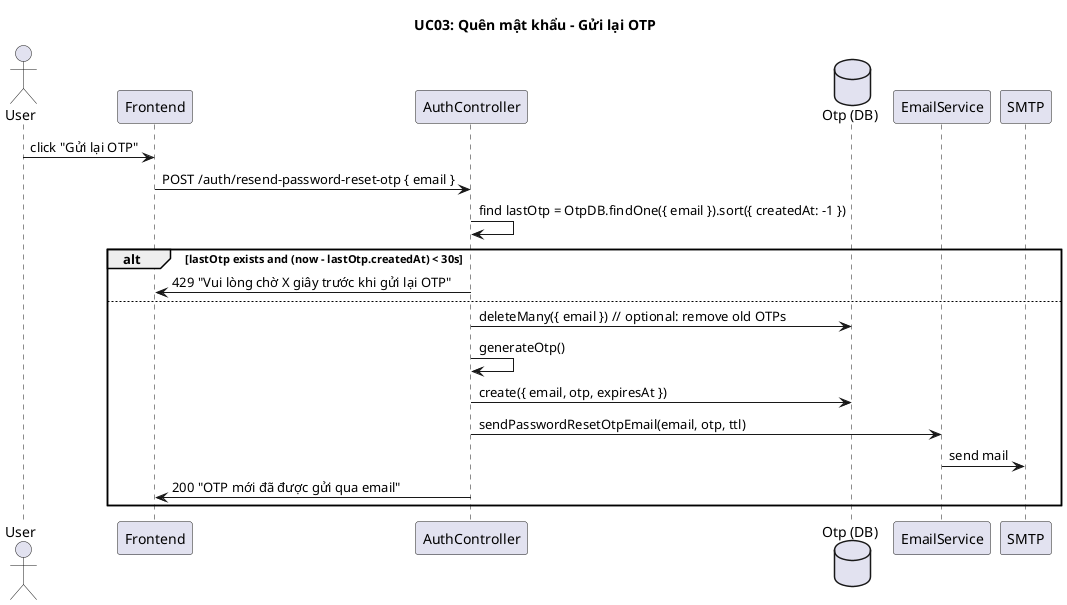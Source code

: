 @startuml UC03_ResendOTP

title UC03: Quên mật khẩu - Gửi lại OTP

actor User
participant Frontend
participant AuthController
database OtpDB as "Otp (DB)"
participant EmailService
participant SMTP

User -> Frontend: click "Gửi lại OTP"
Frontend -> AuthController: POST /auth/resend-password-reset-otp { email }
AuthController -> AuthController: find lastOtp = OtpDB.findOne({ email }).sort({ createdAt: -1 })
alt lastOtp exists and (now - lastOtp.createdAt) < 30s
  AuthController -> Frontend: 429 "Vui lòng chờ X giây trước khi gửi lại OTP"
else
  AuthController -> OtpDB: deleteMany({ email }) // optional: remove old OTPs
  AuthController -> AuthController: generateOtp()
  AuthController -> OtpDB: create({ email, otp, expiresAt })
  AuthController -> EmailService: sendPasswordResetOtpEmail(email, otp, ttl)
  EmailService -> SMTP: send mail
  AuthController -> Frontend: 200 "OTP mới đã được gửi qua email"
end
@enduml
